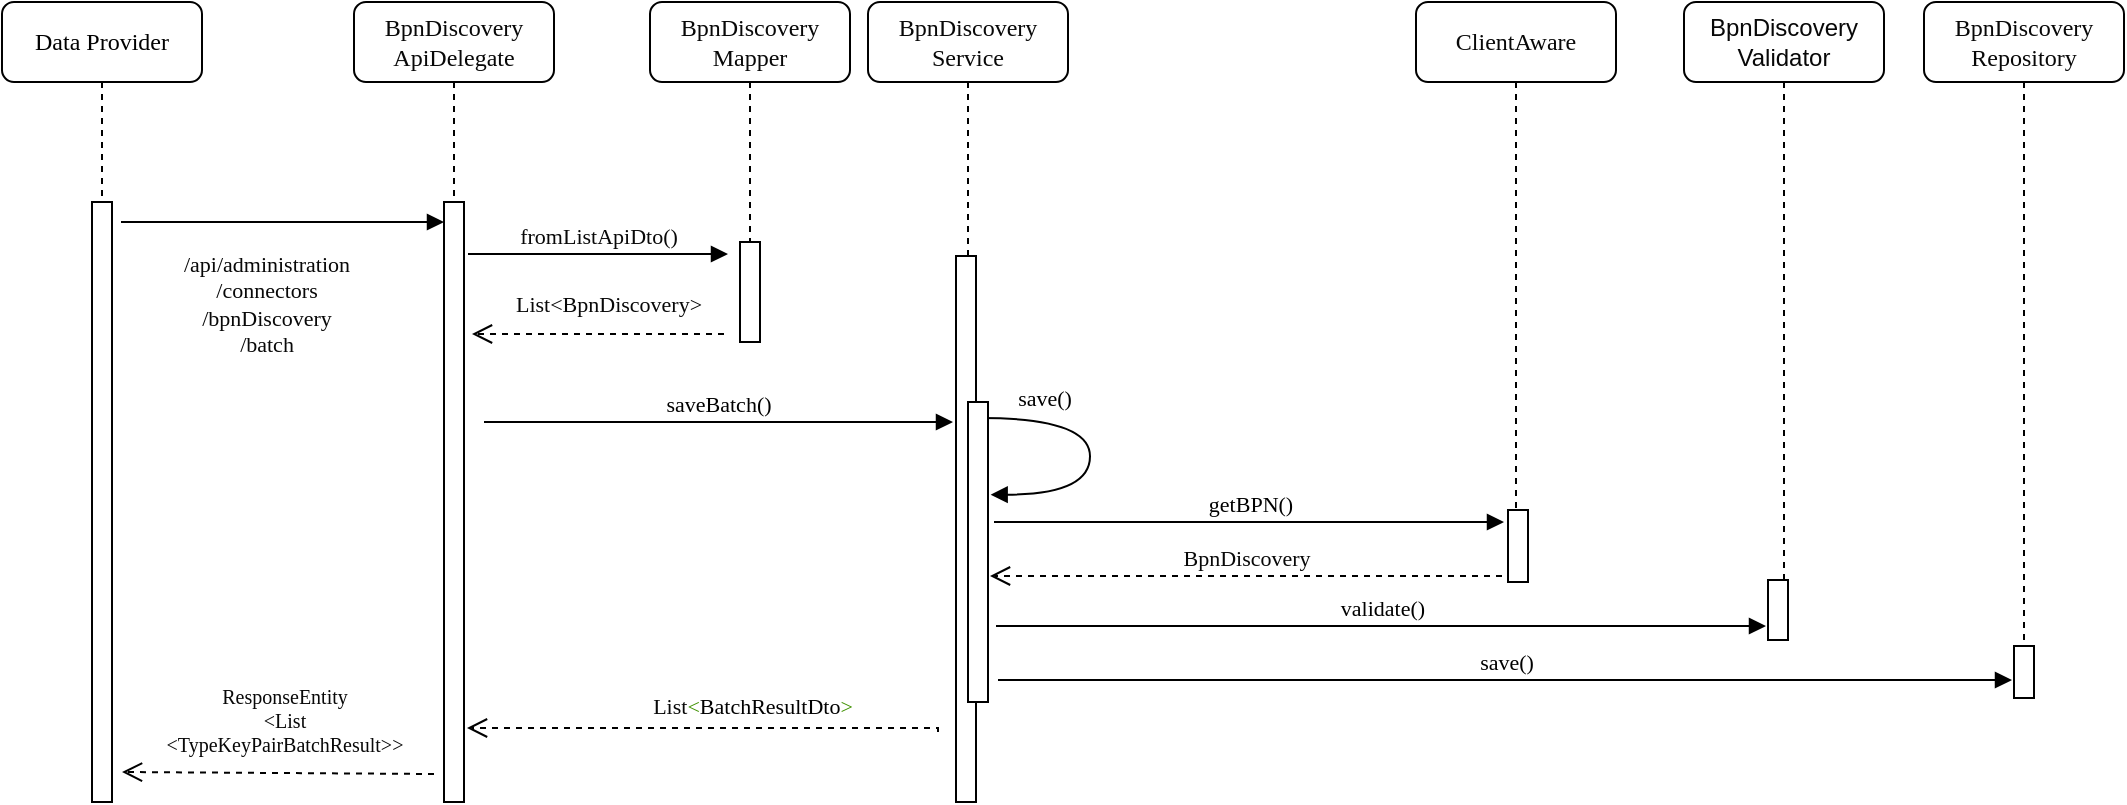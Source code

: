 <mxfile version="21.3.2" type="device">
  <diagram name="Page-1" id="13e1069c-82ec-6db2-03f1-153e76fe0fe0">
    <mxGraphModel dx="2516" dy="747" grid="1" gridSize="10" guides="1" tooltips="1" connect="1" arrows="1" fold="1" page="1" pageScale="1" pageWidth="1100" pageHeight="850" background="none" math="0" shadow="0">
      <root>
        <mxCell id="0" />
        <mxCell id="1" parent="0" />
        <mxCell id="7baba1c4bc27f4b0-2" value="&lt;div style=&quot;background-color: rgb(255, 255, 255); color: rgb(8, 8, 8);&quot;&gt;&lt;font face=&quot;Verdana&quot;&gt;BpnDiscovery&lt;/font&gt;&lt;/div&gt;&lt;div style=&quot;background-color: rgb(255, 255, 255); color: rgb(8, 8, 8);&quot;&gt;&lt;font face=&quot;Verdana&quot;&gt;ApiDelegate&lt;/font&gt;&lt;/div&gt;" style="shape=umlLifeline;perimeter=lifelinePerimeter;whiteSpace=wrap;html=1;container=1;collapsible=0;recursiveResize=0;outlineConnect=0;rounded=1;shadow=0;comic=0;labelBackgroundColor=none;strokeWidth=1;fontFamily=Verdana;fontSize=12;align=center;" parent="1" vertex="1">
          <mxGeometry x="165" y="80" width="100" height="400" as="geometry" />
        </mxCell>
        <mxCell id="7baba1c4bc27f4b0-10" value="" style="html=1;points=[];perimeter=orthogonalPerimeter;rounded=0;shadow=0;comic=0;labelBackgroundColor=none;strokeWidth=1;fontFamily=Verdana;fontSize=12;align=center;" parent="7baba1c4bc27f4b0-2" vertex="1">
          <mxGeometry x="45" y="100" width="10" height="300" as="geometry" />
        </mxCell>
        <mxCell id="7baba1c4bc27f4b0-3" value="&lt;div style=&quot;background-color: rgb(255, 255, 255); color: rgb(8, 8, 8);&quot;&gt;&lt;font face=&quot;Verdana&quot;&gt;BpnDiscovery&lt;/font&gt;&lt;/div&gt;&lt;div style=&quot;background-color: rgb(255, 255, 255); color: rgb(8, 8, 8);&quot;&gt;&lt;font face=&quot;Verdana&quot;&gt;Service&lt;/font&gt;&lt;/div&gt;" style="shape=umlLifeline;perimeter=lifelinePerimeter;whiteSpace=wrap;html=1;container=1;collapsible=0;recursiveResize=0;outlineConnect=0;rounded=1;shadow=0;comic=0;labelBackgroundColor=none;strokeWidth=1;fontFamily=Verdana;fontSize=12;align=center;" parent="1" vertex="1">
          <mxGeometry x="422" y="80" width="100" height="400" as="geometry" />
        </mxCell>
        <mxCell id="7baba1c4bc27f4b0-13" value="" style="html=1;points=[];perimeter=orthogonalPerimeter;rounded=0;shadow=0;comic=0;labelBackgroundColor=none;strokeWidth=1;fontFamily=Verdana;fontSize=12;align=center;" parent="7baba1c4bc27f4b0-3" vertex="1">
          <mxGeometry x="44" y="127" width="10" height="273" as="geometry" />
        </mxCell>
        <mxCell id="7baba1c4bc27f4b0-4" value="&lt;div style=&quot;background-color: rgb(255, 255, 255); color: rgb(8, 8, 8);&quot;&gt;&lt;font face=&quot;Verdana&quot;&gt;BpnDiscovery&lt;/font&gt;&lt;/div&gt;&lt;div style=&quot;background-color: rgb(255, 255, 255); color: rgb(8, 8, 8);&quot;&gt;&lt;font face=&quot;Verdana&quot;&gt;Mapper&lt;/font&gt;&lt;/div&gt;" style="shape=umlLifeline;perimeter=lifelinePerimeter;whiteSpace=wrap;html=1;container=1;collapsible=0;recursiveResize=0;outlineConnect=0;rounded=1;shadow=0;comic=0;labelBackgroundColor=none;strokeWidth=1;fontFamily=Verdana;fontSize=12;align=center;" parent="1" vertex="1">
          <mxGeometry x="313" y="80" width="100" height="170" as="geometry" />
        </mxCell>
        <mxCell id="7baba1c4bc27f4b0-5" value="&lt;div style=&quot;background-color: rgb(255, 255, 255); color: rgb(8, 8, 8);&quot;&gt;&lt;font face=&quot;Verdana&quot;&gt;BpnDiscovery&lt;/font&gt;&lt;/div&gt;&lt;div style=&quot;background-color: rgb(255, 255, 255); color: rgb(8, 8, 8);&quot;&gt;&lt;font face=&quot;Verdana&quot;&gt;Repository&lt;/font&gt;&lt;/div&gt;" style="shape=umlLifeline;perimeter=lifelinePerimeter;whiteSpace=wrap;html=1;container=1;collapsible=0;recursiveResize=0;outlineConnect=0;rounded=1;shadow=0;comic=0;labelBackgroundColor=none;strokeWidth=1;fontFamily=Verdana;fontSize=12;align=center;" parent="1" vertex="1">
          <mxGeometry x="950" y="80" width="100" height="320" as="geometry" />
        </mxCell>
        <mxCell id="7baba1c4bc27f4b0-6" value="&lt;div style=&quot;background-color: rgb(255, 255, 255); color: rgb(8, 8, 8);&quot;&gt;&lt;font face=&quot;Verdana&quot;&gt;ClientAware&lt;/font&gt;&lt;/div&gt;" style="shape=umlLifeline;perimeter=lifelinePerimeter;whiteSpace=wrap;html=1;container=1;collapsible=0;recursiveResize=0;outlineConnect=0;rounded=1;shadow=0;comic=0;labelBackgroundColor=none;strokeWidth=1;fontFamily=Verdana;fontSize=12;align=center;" parent="1" vertex="1">
          <mxGeometry x="696" y="80" width="100" height="260" as="geometry" />
        </mxCell>
        <mxCell id="7baba1c4bc27f4b0-8" value="&lt;font face=&quot;Verdana&quot;&gt;Data Provider&lt;/font&gt;" style="shape=umlLifeline;perimeter=lifelinePerimeter;whiteSpace=wrap;html=1;container=1;collapsible=0;recursiveResize=0;outlineConnect=0;rounded=1;shadow=0;comic=0;labelBackgroundColor=none;strokeWidth=1;fontFamily=Verdana;fontSize=12;align=center;" parent="1" vertex="1">
          <mxGeometry x="-11" y="80" width="100" height="400" as="geometry" />
        </mxCell>
        <mxCell id="7baba1c4bc27f4b0-9" value="" style="html=1;points=[];perimeter=orthogonalPerimeter;rounded=0;shadow=0;comic=0;labelBackgroundColor=none;strokeWidth=1;fontFamily=Verdana;fontSize=12;align=center;" parent="7baba1c4bc27f4b0-8" vertex="1">
          <mxGeometry x="45" y="100" width="10" height="300" as="geometry" />
        </mxCell>
        <mxCell id="7baba1c4bc27f4b0-16" value="" style="html=1;points=[];perimeter=orthogonalPerimeter;rounded=0;shadow=0;comic=0;labelBackgroundColor=none;strokeWidth=1;fontFamily=Verdana;fontSize=12;align=center;" parent="1" vertex="1">
          <mxGeometry x="358" y="200" width="10" height="50" as="geometry" />
        </mxCell>
        <mxCell id="7baba1c4bc27f4b0-27" value="&lt;div style=&quot;background-color: rgb(255, 255, 255); color: rgb(8, 8, 8); font-size: 10px;&quot;&gt;&lt;font style=&quot;font-size: 10px;&quot; face=&quot;Verdana&quot;&gt;ResponseEntity&lt;/font&gt;&lt;/div&gt;&lt;div style=&quot;background-color: rgb(255, 255, 255); color: rgb(8, 8, 8); font-size: 10px;&quot;&gt;&lt;font style=&quot;font-size: 10px;&quot; face=&quot;Verdana&quot;&gt;&amp;lt;List&lt;/font&gt;&lt;/div&gt;&lt;div style=&quot;background-color: rgb(255, 255, 255); color: rgb(8, 8, 8); font-size: 10px;&quot;&gt;&lt;font style=&quot;font-size: 10px;&quot; face=&quot;Verdana&quot;&gt;&amp;lt;TypeKeyPairBatchResult&amp;gt;&amp;gt; &lt;/font&gt;&lt;/div&gt;" style="html=1;verticalAlign=bottom;endArrow=open;dashed=1;endSize=8;labelBackgroundColor=none;fontFamily=Verdana;fontSize=11;" parent="1" edge="1">
          <mxGeometry x="-0.038" y="-6" relative="1" as="geometry">
            <mxPoint x="49" y="465" as="targetPoint" />
            <mxPoint x="205" y="466" as="sourcePoint" />
            <Array as="points" />
            <mxPoint as="offset" />
          </mxGeometry>
        </mxCell>
        <mxCell id="7baba1c4bc27f4b0-11" value="&lt;div style=&quot;background-color: rgb(255, 255, 255); color: rgb(8, 8, 8);&quot;&gt;&lt;font style=&quot;font-size: 11px;&quot; face=&quot;Verdana&quot;&gt;/api/administration&lt;/font&gt;&lt;/div&gt;&lt;div style=&quot;background-color: rgb(255, 255, 255); color: rgb(8, 8, 8);&quot;&gt;&lt;font style=&quot;font-size: 11px;&quot; face=&quot;Verdana&quot;&gt;/connectors&lt;/font&gt;&lt;/div&gt;&lt;div style=&quot;background-color: rgb(255, 255, 255); color: rgb(8, 8, 8);&quot;&gt;&lt;font style=&quot;font-size: 11px;&quot; face=&quot;Verdana&quot;&gt;/bpnDiscovery&lt;/font&gt;&lt;/div&gt;&lt;div style=&quot;background-color: rgb(255, 255, 255); color: rgb(8, 8, 8);&quot;&gt;&lt;font style=&quot;font-size: 11px;&quot; face=&quot;Verdana&quot;&gt;/batch&lt;/font&gt;&lt;/div&gt;" style="html=1;verticalAlign=bottom;endArrow=block;labelBackgroundColor=none;fontFamily=Verdana;fontSize=11;edgeStyle=elbowEdgeStyle;elbow=vertical;" parent="1" edge="1">
          <mxGeometry x="-0.115" y="-70" relative="1" as="geometry">
            <mxPoint x="48.5" y="190" as="sourcePoint" />
            <mxPoint x="210" y="190" as="targetPoint" />
            <mxPoint x="1" as="offset" />
          </mxGeometry>
        </mxCell>
        <mxCell id="7baba1c4bc27f4b0-14" value="&lt;div style=&quot;background-color: rgb(255, 255, 255); color: rgb(8, 8, 8); font-size: 11px;&quot;&gt;&lt;div style=&quot;background-color: rgb(255, 255, 255); color: rgb(8, 8, 8);&quot;&gt;&lt;font style=&quot;font-size: 11px;&quot; face=&quot;Verdana&quot;&gt;fromListApiDto()&lt;/font&gt;&lt;/div&gt;&lt;/div&gt;" style="html=1;verticalAlign=bottom;endArrow=block;entryX=0;entryY=0;labelBackgroundColor=none;fontFamily=Verdana;fontSize=12;edgeStyle=elbowEdgeStyle;elbow=vertical;" parent="1" edge="1">
          <mxGeometry relative="1" as="geometry">
            <mxPoint x="222" y="206" as="sourcePoint" />
            <mxPoint x="352" y="206.0" as="targetPoint" />
          </mxGeometry>
        </mxCell>
        <mxCell id="M1MSl31WVG9avtWN8xuf-1" value="&lt;div style=&quot;background-color: rgb(255, 255, 255); color: rgb(8, 8, 8); font-size: 11px;&quot;&gt;&lt;font style=&quot;font-size: 11px;&quot; face=&quot;Verdana&quot;&gt;List&amp;lt;BpnDiscovery&amp;gt;&lt;/font&gt;&lt;/div&gt;" style="html=1;verticalAlign=bottom;endArrow=open;dashed=1;endSize=8;labelBackgroundColor=none;fontFamily=Verdana;fontSize=12;edgeStyle=elbowEdgeStyle;elbow=vertical;" parent="1" edge="1">
          <mxGeometry x="-0.082" y="-6" relative="1" as="geometry">
            <mxPoint x="224" y="246" as="targetPoint" />
            <Array as="points" />
            <mxPoint x="350" y="246" as="sourcePoint" />
            <mxPoint as="offset" />
          </mxGeometry>
        </mxCell>
        <mxCell id="M1MSl31WVG9avtWN8xuf-2" value="&lt;font style=&quot;font-size: 11px;&quot; face=&quot;Verdana&quot;&gt;getBPN()&lt;/font&gt;" style="html=1;verticalAlign=bottom;endArrow=block;labelBackgroundColor=none;fontFamily=Verdana;fontSize=12;edgeStyle=elbowEdgeStyle;elbow=vertical;" parent="1" edge="1">
          <mxGeometry x="0.004" relative="1" as="geometry">
            <mxPoint x="485" y="340" as="sourcePoint" />
            <mxPoint x="740" y="340" as="targetPoint" />
            <mxPoint as="offset" />
          </mxGeometry>
        </mxCell>
        <mxCell id="M1MSl31WVG9avtWN8xuf-3" value="&lt;div style=&quot;background-color: rgb(255, 255, 255); color: rgb(8, 8, 8); font-size: 11px;&quot;&gt;&lt;font style=&quot;font-size: 11px;&quot; face=&quot;Verdana&quot;&gt;List&lt;span style=&quot;color:#3f9101;&quot;&gt;&amp;lt;&lt;/span&gt;&lt;span style=&quot;color:#000000;&quot;&gt;BatchResultDto&lt;/span&gt;&lt;span style=&quot;color:#3f9101;&quot;&gt;&amp;gt;&lt;/span&gt;&lt;/font&gt;&lt;/div&gt;" style="html=1;verticalAlign=bottom;endArrow=open;dashed=1;endSize=8;labelBackgroundColor=none;fontFamily=Verdana;fontSize=12;edgeStyle=elbowEdgeStyle;elbow=vertical;rounded=0;" parent="1" edge="1">
          <mxGeometry x="-0.2" y="-2" relative="1" as="geometry">
            <mxPoint x="221.5" y="443" as="targetPoint" />
            <Array as="points">
              <mxPoint x="349" y="443" />
            </Array>
            <mxPoint x="457" y="445" as="sourcePoint" />
            <mxPoint as="offset" />
          </mxGeometry>
        </mxCell>
        <mxCell id="lOGUR8V_rL8kqXRV0LS6-2" value="" style="html=1;points=[];perimeter=orthogonalPerimeter;rounded=0;shadow=0;comic=0;labelBackgroundColor=none;strokeWidth=1;fontFamily=Verdana;fontSize=12;align=center;" parent="1" vertex="1">
          <mxGeometry x="742" y="334" width="10" height="36" as="geometry" />
        </mxCell>
        <mxCell id="lOGUR8V_rL8kqXRV0LS6-3" value="&lt;div style=&quot;background-color: rgb(255, 255, 255); color: rgb(8, 8, 8);&quot;&gt;&lt;font face=&quot;Verdana&quot;&gt;BpnDiscovery&lt;/font&gt;&lt;/div&gt;" style="html=1;verticalAlign=bottom;endArrow=open;dashed=1;endSize=8;labelBackgroundColor=none;fontFamily=Verdana;fontSize=11;exitX=-0.3;exitY=0.917;exitDx=0;exitDy=0;exitPerimeter=0;" parent="1" source="lOGUR8V_rL8kqXRV0LS6-2" edge="1">
          <mxGeometry relative="1" as="geometry">
            <mxPoint x="483" y="367" as="targetPoint" />
            <mxPoint x="733" y="367" as="sourcePoint" />
          </mxGeometry>
        </mxCell>
        <mxCell id="lOGUR8V_rL8kqXRV0LS6-4" value="&lt;div style=&quot;background-color: rgb(255, 255, 255); color: rgb(8, 8, 8);&quot;&gt;&lt;font face=&quot;Helvetica&quot;&gt;BpnDiscovery&lt;/font&gt;&lt;/div&gt;&lt;div style=&quot;background-color: rgb(255, 255, 255); color: rgb(8, 8, 8);&quot;&gt;&lt;font face=&quot;Helvetica&quot;&gt;Validator&lt;/font&gt;&lt;/div&gt;" style="shape=umlLifeline;perimeter=lifelinePerimeter;whiteSpace=wrap;html=1;container=1;collapsible=0;recursiveResize=0;outlineConnect=0;rounded=1;shadow=0;comic=0;labelBackgroundColor=none;strokeWidth=1;fontFamily=Verdana;fontSize=12;align=center;" parent="1" vertex="1">
          <mxGeometry x="830" y="80" width="100" height="290" as="geometry" />
        </mxCell>
        <mxCell id="lOGUR8V_rL8kqXRV0LS6-5" value="" style="html=1;points=[];perimeter=orthogonalPerimeter;rounded=0;shadow=0;comic=0;labelBackgroundColor=none;strokeColor=#000000;strokeWidth=1;fillColor=#FFFFFF;fontFamily=Verdana;fontSize=12;fontColor=#000000;align=center;" parent="1" vertex="1">
          <mxGeometry x="995" y="402" width="10" height="26" as="geometry" />
        </mxCell>
        <mxCell id="lOGUR8V_rL8kqXRV0LS6-6" value="" style="html=1;points=[];perimeter=orthogonalPerimeter;rounded=0;shadow=0;comic=0;labelBackgroundColor=none;strokeWidth=1;fontFamily=Verdana;fontSize=12;align=center;" parent="1" vertex="1">
          <mxGeometry x="872" y="369" width="10" height="30" as="geometry" />
        </mxCell>
        <mxCell id="lOGUR8V_rL8kqXRV0LS6-10" value="&lt;font style=&quot;font-size: 11px;&quot;&gt;save()&lt;/font&gt;" style="html=1;verticalAlign=bottom;endArrow=block;labelBackgroundColor=none;fontFamily=Verdana;fontSize=12;edgeStyle=elbowEdgeStyle;elbow=vertical;" parent="1" edge="1">
          <mxGeometry x="0.002" relative="1" as="geometry">
            <mxPoint x="487" y="419" as="sourcePoint" />
            <mxPoint x="994" y="419" as="targetPoint" />
            <mxPoint as="offset" />
          </mxGeometry>
        </mxCell>
        <mxCell id="lOGUR8V_rL8kqXRV0LS6-11" value="&lt;font style=&quot;font-size: 11px;&quot; face=&quot;Verdana&quot;&gt;saveBatch()&lt;/font&gt;" style="html=1;verticalAlign=bottom;endArrow=block;labelBackgroundColor=none;fontFamily=Verdana;fontSize=11;edgeStyle=elbowEdgeStyle;elbow=vertical;movable=1;resizable=1;rotatable=1;deletable=1;editable=1;locked=0;connectable=1;" parent="1" edge="1">
          <mxGeometry x="-0.002" relative="1" as="geometry">
            <mxPoint x="230" y="290" as="sourcePoint" />
            <mxPoint x="464.5" y="290" as="targetPoint" />
            <mxPoint as="offset" />
          </mxGeometry>
        </mxCell>
        <mxCell id="lOGUR8V_rL8kqXRV0LS6-13" value="&lt;div style=&quot;font-size: 11px;&quot;&gt;save()&lt;/div&gt;&lt;div style=&quot;font-size: 11px;&quot;&gt;&lt;br style=&quot;font-size: 11px;&quot;&gt;&lt;/div&gt;" style="html=1;verticalAlign=bottom;endArrow=block;labelBackgroundColor=none;fontFamily=Verdana;fontSize=11;elbow=vertical;edgeStyle=orthogonalEdgeStyle;curved=1;entryX=1;entryY=0.286;entryPerimeter=0;exitX=1.038;exitY=0.345;exitPerimeter=0;" parent="1" edge="1">
          <mxGeometry x="-0.556" y="-12" relative="1" as="geometry">
            <mxPoint x="478.333" y="288" as="sourcePoint" />
            <mxPoint x="483.333" y="326.333" as="targetPoint" />
            <Array as="points">
              <mxPoint x="533" y="288" />
              <mxPoint x="533" y="326" />
            </Array>
            <mxPoint as="offset" />
          </mxGeometry>
        </mxCell>
        <mxCell id="lOGUR8V_rL8kqXRV0LS6-14" value="" style="html=1;points=[];perimeter=orthogonalPerimeter;rounded=0;shadow=0;comic=0;labelBackgroundColor=none;strokeWidth=1;fontFamily=Verdana;fontSize=12;align=center;" parent="1" vertex="1">
          <mxGeometry x="472" y="280" width="10" height="150" as="geometry" />
        </mxCell>
        <mxCell id="lOGUR8V_rL8kqXRV0LS6-15" value="&lt;font style=&quot;font-size: 11px;&quot; face=&quot;Verdana&quot;&gt;validate()&lt;/font&gt;" style="html=1;verticalAlign=bottom;endArrow=block;labelBackgroundColor=none;fontFamily=Verdana;fontSize=12;edgeStyle=elbowEdgeStyle;elbow=vertical;" parent="1" edge="1">
          <mxGeometry x="0.002" relative="1" as="geometry">
            <mxPoint x="486" y="392" as="sourcePoint" />
            <mxPoint x="871" y="392" as="targetPoint" />
            <mxPoint as="offset" />
          </mxGeometry>
        </mxCell>
      </root>
    </mxGraphModel>
  </diagram>
</mxfile>
